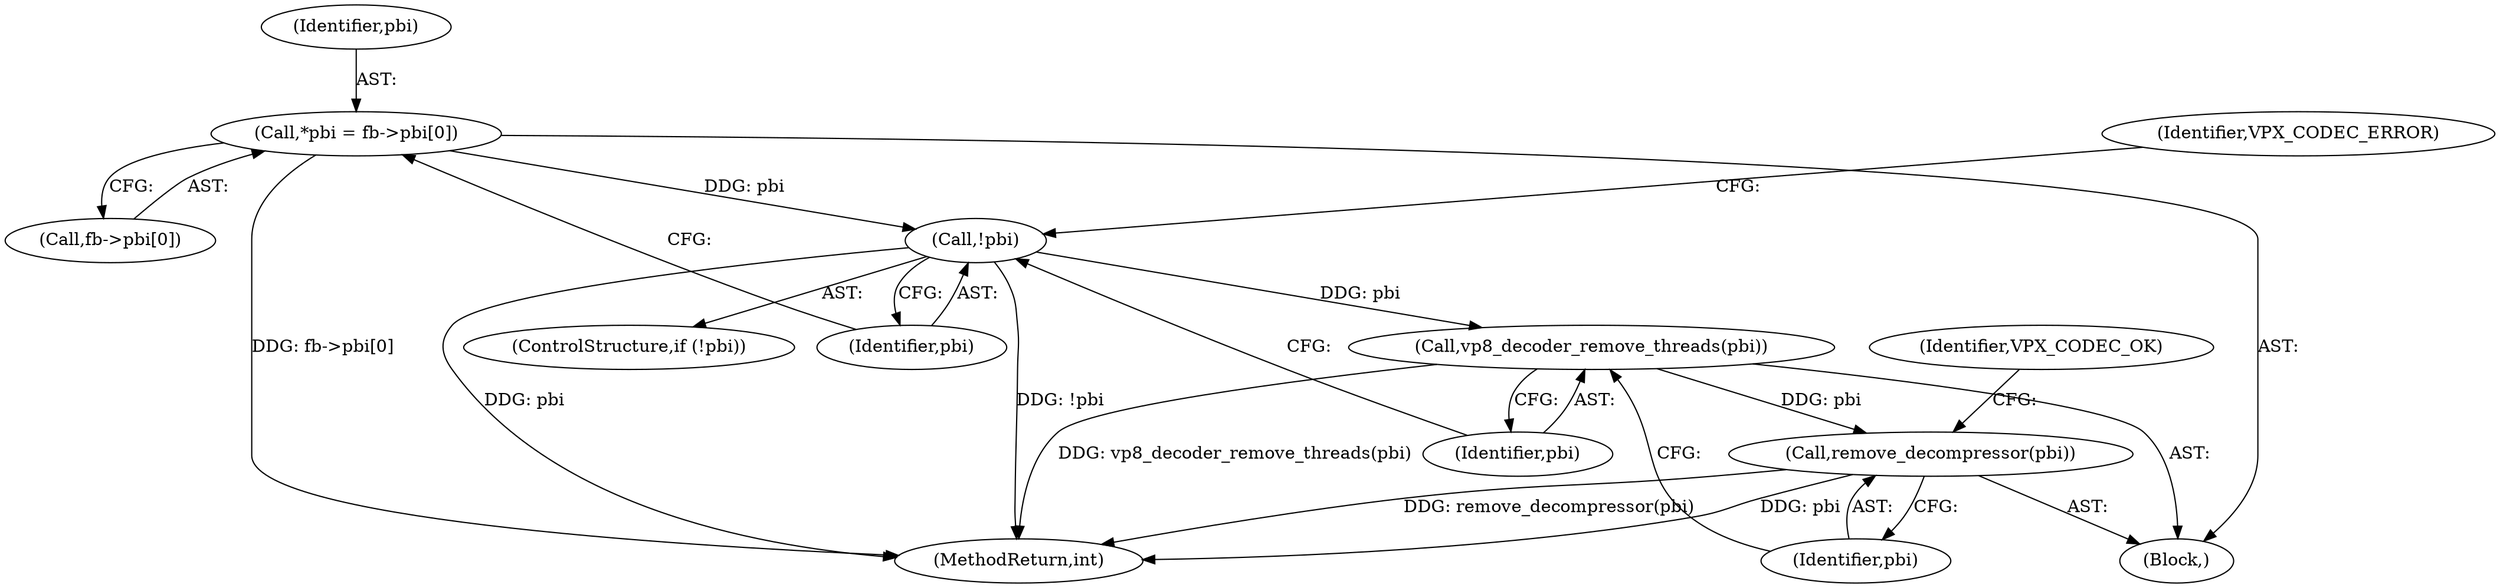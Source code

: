 digraph "0_Android_6886e8e0a9db2dbad723dc37a548233e004b33bc_0@array" {
"1000112" [label="(Call,*pbi = fb->pbi[0])"];
"1000120" [label="(Call,!pbi)"];
"1000124" [label="(Call,vp8_decoder_remove_threads(pbi))"];
"1000126" [label="(Call,remove_decompressor(pbi))"];
"1000124" [label="(Call,vp8_decoder_remove_threads(pbi))"];
"1000114" [label="(Call,fb->pbi[0])"];
"1000132" [label="(MethodReturn,int)"];
"1000126" [label="(Call,remove_decompressor(pbi))"];
"1000125" [label="(Identifier,pbi)"];
"1000127" [label="(Identifier,pbi)"];
"1000131" [label="(Identifier,VPX_CODEC_OK)"];
"1000110" [label="(Block,)"];
"1000112" [label="(Call,*pbi = fb->pbi[0])"];
"1000113" [label="(Identifier,pbi)"];
"1000120" [label="(Call,!pbi)"];
"1000119" [label="(ControlStructure,if (!pbi))"];
"1000121" [label="(Identifier,pbi)"];
"1000123" [label="(Identifier,VPX_CODEC_ERROR)"];
"1000112" -> "1000110"  [label="AST: "];
"1000112" -> "1000114"  [label="CFG: "];
"1000113" -> "1000112"  [label="AST: "];
"1000114" -> "1000112"  [label="AST: "];
"1000121" -> "1000112"  [label="CFG: "];
"1000112" -> "1000132"  [label="DDG: fb->pbi[0]"];
"1000112" -> "1000120"  [label="DDG: pbi"];
"1000120" -> "1000119"  [label="AST: "];
"1000120" -> "1000121"  [label="CFG: "];
"1000121" -> "1000120"  [label="AST: "];
"1000123" -> "1000120"  [label="CFG: "];
"1000125" -> "1000120"  [label="CFG: "];
"1000120" -> "1000132"  [label="DDG: pbi"];
"1000120" -> "1000132"  [label="DDG: !pbi"];
"1000120" -> "1000124"  [label="DDG: pbi"];
"1000124" -> "1000110"  [label="AST: "];
"1000124" -> "1000125"  [label="CFG: "];
"1000125" -> "1000124"  [label="AST: "];
"1000127" -> "1000124"  [label="CFG: "];
"1000124" -> "1000132"  [label="DDG: vp8_decoder_remove_threads(pbi)"];
"1000124" -> "1000126"  [label="DDG: pbi"];
"1000126" -> "1000110"  [label="AST: "];
"1000126" -> "1000127"  [label="CFG: "];
"1000127" -> "1000126"  [label="AST: "];
"1000131" -> "1000126"  [label="CFG: "];
"1000126" -> "1000132"  [label="DDG: remove_decompressor(pbi)"];
"1000126" -> "1000132"  [label="DDG: pbi"];
}

